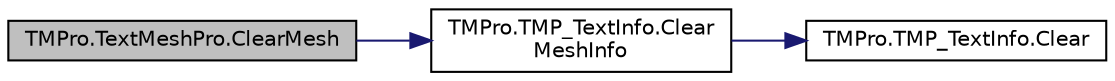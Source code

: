 digraph "TMPro.TextMeshPro.ClearMesh"
{
 // LATEX_PDF_SIZE
  edge [fontname="Helvetica",fontsize="10",labelfontname="Helvetica",labelfontsize="10"];
  node [fontname="Helvetica",fontsize="10",shape=record];
  rankdir="LR";
  Node1 [label="TMPro.TextMeshPro.ClearMesh",height=0.2,width=0.4,color="black", fillcolor="grey75", style="filled", fontcolor="black",tooltip="Function to clear the geometry of the Primary and Sub Text objects."];
  Node1 -> Node2 [color="midnightblue",fontsize="10",style="solid",fontname="Helvetica"];
  Node2 [label="TMPro.TMP_TextInfo.Clear\lMeshInfo",height=0.2,width=0.4,color="black", fillcolor="white", style="filled",URL="$class_t_m_pro_1_1_t_m_p___text_info.html#aa34f6fe698de702b8a775b4e57d91ed4",tooltip="Function to clear the content of the MeshInfo array while preserving the Triangles,..."];
  Node2 -> Node3 [color="midnightblue",fontsize="10",style="solid",fontname="Helvetica"];
  Node3 [label="TMPro.TMP_TextInfo.Clear",height=0.2,width=0.4,color="black", fillcolor="white", style="filled",URL="$class_t_m_pro_1_1_t_m_p___text_info.html#a15b8c8e9f46c5412276e45c6f675edf2",tooltip="Function to clear the counters of the text object."];
}
